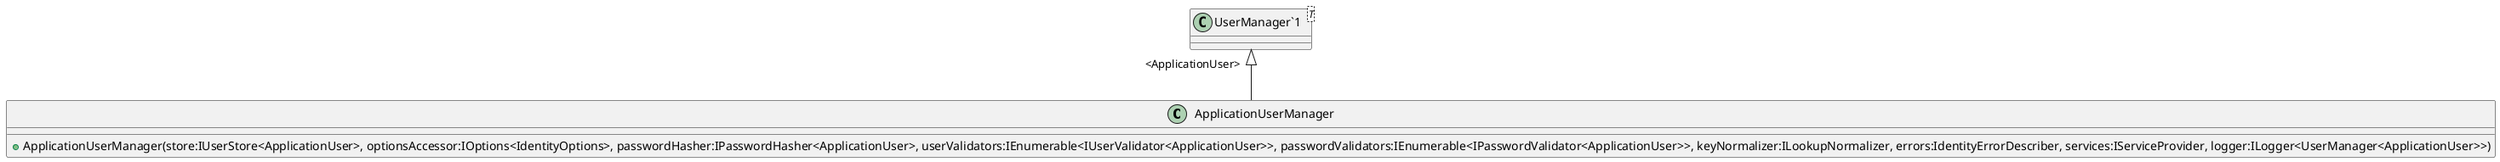 @startuml
class ApplicationUserManager {
    + ApplicationUserManager(store:IUserStore<ApplicationUser>, optionsAccessor:IOptions<IdentityOptions>, passwordHasher:IPasswordHasher<ApplicationUser>, userValidators:IEnumerable<IUserValidator<ApplicationUser>>, passwordValidators:IEnumerable<IPasswordValidator<ApplicationUser>>, keyNormalizer:ILookupNormalizer, errors:IdentityErrorDescriber, services:IServiceProvider, logger:ILogger<UserManager<ApplicationUser>>)
}
class "UserManager`1"<T> {
}
"UserManager`1" "<ApplicationUser>" <|-- ApplicationUserManager
@enduml
